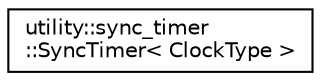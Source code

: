 digraph "Graphical Class Hierarchy"
{
 // LATEX_PDF_SIZE
  edge [fontname="Helvetica",fontsize="10",labelfontname="Helvetica",labelfontsize="10"];
  node [fontname="Helvetica",fontsize="10",shape=record];
  rankdir="LR";
  Node0 [label="utility::sync_timer\l::SyncTimer\< ClockType \>",height=0.2,width=0.4,color="black", fillcolor="white", style="filled",URL="$classutility_1_1sync__timer_1_1SyncTimer.html",tooltip="Timer class for timeout monitoring."];
}
